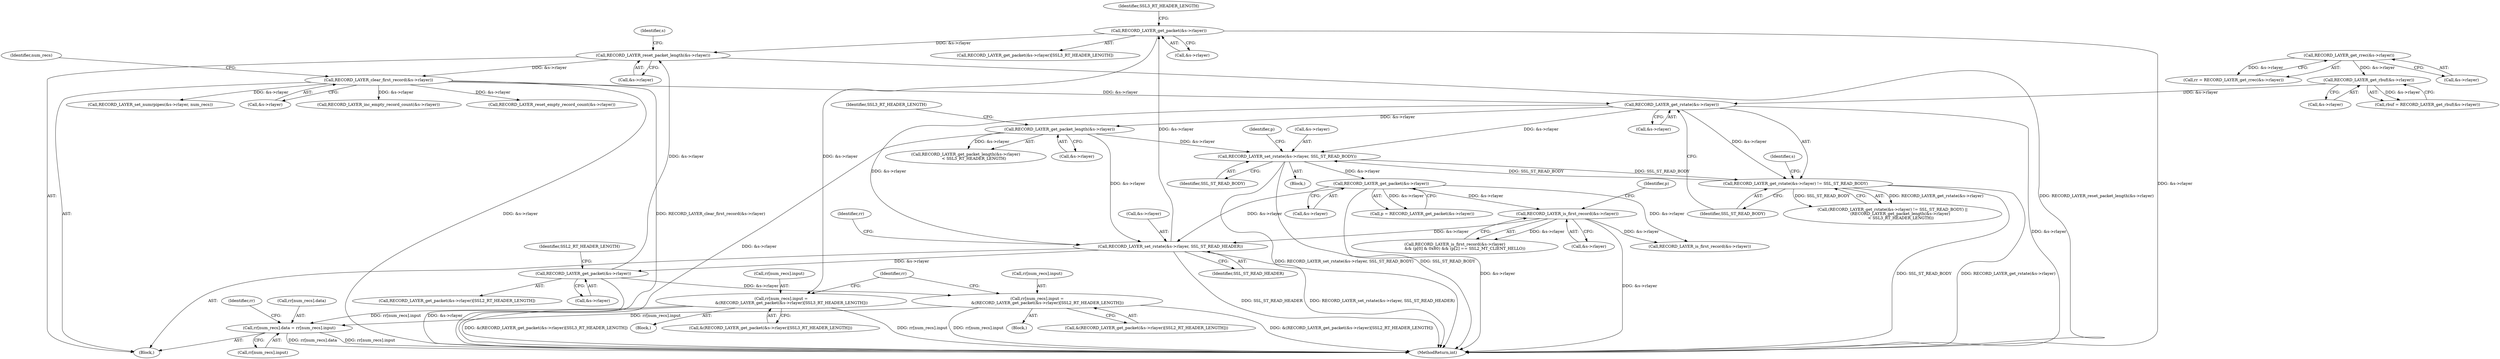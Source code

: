 digraph "0_openssl_4ad93618d26a3ea23d36ad5498ff4f59eff3a4d2_1@pointer" {
"1000665" [label="(Call,rr[num_recs].data = rr[num_recs].input)"];
"1000635" [label="(Call,rr[num_recs].input =\n                &(RECORD_LAYER_get_packet(&s->rlayer)[SSL3_RT_HEADER_LENGTH]))"];
"1000643" [label="(Call,RECORD_LAYER_get_packet(&s->rlayer))"];
"1000604" [label="(Call,RECORD_LAYER_set_rstate(&s->rlayer, SSL_ST_READ_HEADER))"];
"1000200" [label="(Call,RECORD_LAYER_get_rstate(&s->rlayer))"];
"1000701" [label="(Call,RECORD_LAYER_clear_first_record(&s->rlayer))"];
"1000696" [label="(Call,RECORD_LAYER_reset_packet_length(&s->rlayer))"];
"1000627" [label="(Call,RECORD_LAYER_get_packet(&s->rlayer))"];
"1000173" [label="(Call,RECORD_LAYER_get_rbuf(&s->rlayer))"];
"1000166" [label="(Call,RECORD_LAYER_get_rrec(&s->rlayer))"];
"1000253" [label="(Call,RECORD_LAYER_is_first_record(&s->rlayer))"];
"1000242" [label="(Call,RECORD_LAYER_get_packet(&s->rlayer))"];
"1000234" [label="(Call,RECORD_LAYER_set_rstate(&s->rlayer, SSL_ST_READ_BODY))"];
"1000207" [label="(Call,RECORD_LAYER_get_packet_length(&s->rlayer))"];
"1000199" [label="(Call,RECORD_LAYER_get_rstate(&s->rlayer) != SSL_ST_READ_BODY)"];
"1000619" [label="(Call,rr[num_recs].input =\n                &(RECORD_LAYER_get_packet(&s->rlayer)[SSL2_RT_HEADER_LENGTH]))"];
"1000605" [label="(Call,&s->rlayer)"];
"1000173" [label="(Call,RECORD_LAYER_get_rbuf(&s->rlayer))"];
"1000679" [label="(Identifier,rr)"];
"1000241" [label="(Identifier,p)"];
"1000653" [label="(Identifier,rr)"];
"1000254" [label="(Call,&s->rlayer)"];
"1000636" [label="(Call,rr[num_recs].input)"];
"1000696" [label="(Call,RECORD_LAYER_reset_packet_length(&s->rlayer))"];
"1000455" [label="(Call,RECORD_LAYER_is_first_record(&s->rlayer))"];
"1000239" [label="(Identifier,SSL_ST_READ_BODY)"];
"1000671" [label="(Call,rr[num_recs].input)"];
"1000626" [label="(Call,RECORD_LAYER_get_packet(&s->rlayer)[SSL2_RT_HEADER_LENGTH])"];
"1000641" [label="(Call,&(RECORD_LAYER_get_packet(&s->rlayer)[SSL3_RT_HEADER_LENGTH]))"];
"1000200" [label="(Call,RECORD_LAYER_get_rstate(&s->rlayer))"];
"1000627" [label="(Call,RECORD_LAYER_get_packet(&s->rlayer))"];
"1000252" [label="(Call,RECORD_LAYER_is_first_record(&s->rlayer)\n                && (p[0] & 0x80) && (p[2] == SSL2_MT_CLIENT_HELLO))"];
"1000210" [label="(Identifier,s)"];
"1000648" [label="(Identifier,SSL3_RT_HEADER_LENGTH)"];
"1000253" [label="(Call,RECORD_LAYER_is_first_record(&s->rlayer))"];
"1000642" [label="(Call,RECORD_LAYER_get_packet(&s->rlayer)[SSL3_RT_HEADER_LENGTH])"];
"1001153" [label="(Call,RECORD_LAYER_inc_empty_record_count(&s->rlayer))"];
"1000708" [label="(Identifier,num_recs)"];
"1001176" [label="(Call,RECORD_LAYER_reset_empty_record_count(&s->rlayer))"];
"1000632" [label="(Identifier,SSL2_RT_HEADER_LENGTH)"];
"1000166" [label="(Call,RECORD_LAYER_get_rrec(&s->rlayer))"];
"1000174" [label="(Call,&s->rlayer)"];
"1000164" [label="(Call,rr = RECORD_LAYER_get_rrec(&s->rlayer))"];
"1000212" [label="(Identifier,SSL3_RT_HEADER_LENGTH)"];
"1000198" [label="(Call,(RECORD_LAYER_get_rstate(&s->rlayer) != SSL_ST_READ_BODY) ||\n            (RECORD_LAYER_get_packet_length(&s->rlayer)\n             < SSL3_RT_HEADER_LENGTH))"];
"1000644" [label="(Call,&s->rlayer)"];
"1000261" [label="(Identifier,p)"];
"1001197" [label="(MethodReturn,int)"];
"1000604" [label="(Call,RECORD_LAYER_set_rstate(&s->rlayer, SSL_ST_READ_HEADER))"];
"1001181" [label="(Call,RECORD_LAYER_set_numrpipes(&s->rlayer, num_recs))"];
"1000171" [label="(Call,rbuf = RECORD_LAYER_get_rbuf(&s->rlayer))"];
"1000234" [label="(Call,RECORD_LAYER_set_rstate(&s->rlayer, SSL_ST_READ_BODY))"];
"1000240" [label="(Call,p = RECORD_LAYER_get_packet(&s->rlayer))"];
"1000704" [label="(Identifier,s)"];
"1000618" [label="(Block,)"];
"1000609" [label="(Identifier,SSL_ST_READ_HEADER)"];
"1000620" [label="(Call,rr[num_recs].input)"];
"1000205" [label="(Identifier,SSL_ST_READ_BODY)"];
"1000666" [label="(Call,rr[num_recs].data)"];
"1000201" [label="(Call,&s->rlayer)"];
"1000213" [label="(Block,)"];
"1000614" [label="(Identifier,rr)"];
"1000619" [label="(Call,rr[num_recs].input =\n                &(RECORD_LAYER_get_packet(&s->rlayer)[SSL2_RT_HEADER_LENGTH]))"];
"1000235" [label="(Call,&s->rlayer)"];
"1000242" [label="(Call,RECORD_LAYER_get_packet(&s->rlayer))"];
"1000625" [label="(Call,&(RECORD_LAYER_get_packet(&s->rlayer)[SSL2_RT_HEADER_LENGTH]))"];
"1000206" [label="(Call,RECORD_LAYER_get_packet_length(&s->rlayer)\n             < SSL3_RT_HEADER_LENGTH)"];
"1000196" [label="(Block,)"];
"1000635" [label="(Call,rr[num_recs].input =\n                &(RECORD_LAYER_get_packet(&s->rlayer)[SSL3_RT_HEADER_LENGTH]))"];
"1000243" [label="(Call,&s->rlayer)"];
"1000701" [label="(Call,RECORD_LAYER_clear_first_record(&s->rlayer))"];
"1000702" [label="(Call,&s->rlayer)"];
"1000665" [label="(Call,rr[num_recs].data = rr[num_recs].input)"];
"1000208" [label="(Call,&s->rlayer)"];
"1000634" [label="(Block,)"];
"1000643" [label="(Call,RECORD_LAYER_get_packet(&s->rlayer))"];
"1000628" [label="(Call,&s->rlayer)"];
"1000167" [label="(Call,&s->rlayer)"];
"1000697" [label="(Call,&s->rlayer)"];
"1000199" [label="(Call,RECORD_LAYER_get_rstate(&s->rlayer) != SSL_ST_READ_BODY)"];
"1000207" [label="(Call,RECORD_LAYER_get_packet_length(&s->rlayer))"];
"1000665" -> "1000196"  [label="AST: "];
"1000665" -> "1000671"  [label="CFG: "];
"1000666" -> "1000665"  [label="AST: "];
"1000671" -> "1000665"  [label="AST: "];
"1000679" -> "1000665"  [label="CFG: "];
"1000665" -> "1001197"  [label="DDG: rr[num_recs].input"];
"1000665" -> "1001197"  [label="DDG: rr[num_recs].data"];
"1000635" -> "1000665"  [label="DDG: rr[num_recs].input"];
"1000619" -> "1000665"  [label="DDG: rr[num_recs].input"];
"1000635" -> "1000634"  [label="AST: "];
"1000635" -> "1000641"  [label="CFG: "];
"1000636" -> "1000635"  [label="AST: "];
"1000641" -> "1000635"  [label="AST: "];
"1000653" -> "1000635"  [label="CFG: "];
"1000635" -> "1001197"  [label="DDG: &(RECORD_LAYER_get_packet(&s->rlayer)[SSL3_RT_HEADER_LENGTH])"];
"1000635" -> "1001197"  [label="DDG: rr[num_recs].input"];
"1000643" -> "1000635"  [label="DDG: &s->rlayer"];
"1000643" -> "1000642"  [label="AST: "];
"1000643" -> "1000644"  [label="CFG: "];
"1000644" -> "1000643"  [label="AST: "];
"1000648" -> "1000643"  [label="CFG: "];
"1000643" -> "1001197"  [label="DDG: &s->rlayer"];
"1000604" -> "1000643"  [label="DDG: &s->rlayer"];
"1000643" -> "1000696"  [label="DDG: &s->rlayer"];
"1000604" -> "1000196"  [label="AST: "];
"1000604" -> "1000609"  [label="CFG: "];
"1000605" -> "1000604"  [label="AST: "];
"1000609" -> "1000604"  [label="AST: "];
"1000614" -> "1000604"  [label="CFG: "];
"1000604" -> "1001197"  [label="DDG: RECORD_LAYER_set_rstate(&s->rlayer, SSL_ST_READ_HEADER)"];
"1000604" -> "1001197"  [label="DDG: SSL_ST_READ_HEADER"];
"1000200" -> "1000604"  [label="DDG: &s->rlayer"];
"1000253" -> "1000604"  [label="DDG: &s->rlayer"];
"1000207" -> "1000604"  [label="DDG: &s->rlayer"];
"1000242" -> "1000604"  [label="DDG: &s->rlayer"];
"1000604" -> "1000627"  [label="DDG: &s->rlayer"];
"1000200" -> "1000199"  [label="AST: "];
"1000200" -> "1000201"  [label="CFG: "];
"1000201" -> "1000200"  [label="AST: "];
"1000205" -> "1000200"  [label="CFG: "];
"1000200" -> "1001197"  [label="DDG: &s->rlayer"];
"1000200" -> "1000199"  [label="DDG: &s->rlayer"];
"1000701" -> "1000200"  [label="DDG: &s->rlayer"];
"1000173" -> "1000200"  [label="DDG: &s->rlayer"];
"1000200" -> "1000207"  [label="DDG: &s->rlayer"];
"1000200" -> "1000234"  [label="DDG: &s->rlayer"];
"1000701" -> "1000196"  [label="AST: "];
"1000701" -> "1000702"  [label="CFG: "];
"1000702" -> "1000701"  [label="AST: "];
"1000708" -> "1000701"  [label="CFG: "];
"1000701" -> "1001197"  [label="DDG: RECORD_LAYER_clear_first_record(&s->rlayer)"];
"1000701" -> "1001197"  [label="DDG: &s->rlayer"];
"1000696" -> "1000701"  [label="DDG: &s->rlayer"];
"1000701" -> "1001153"  [label="DDG: &s->rlayer"];
"1000701" -> "1001176"  [label="DDG: &s->rlayer"];
"1000701" -> "1001181"  [label="DDG: &s->rlayer"];
"1000696" -> "1000196"  [label="AST: "];
"1000696" -> "1000697"  [label="CFG: "];
"1000697" -> "1000696"  [label="AST: "];
"1000704" -> "1000696"  [label="CFG: "];
"1000696" -> "1001197"  [label="DDG: RECORD_LAYER_reset_packet_length(&s->rlayer)"];
"1000627" -> "1000696"  [label="DDG: &s->rlayer"];
"1000627" -> "1000626"  [label="AST: "];
"1000627" -> "1000628"  [label="CFG: "];
"1000628" -> "1000627"  [label="AST: "];
"1000632" -> "1000627"  [label="CFG: "];
"1000627" -> "1001197"  [label="DDG: &s->rlayer"];
"1000627" -> "1000619"  [label="DDG: &s->rlayer"];
"1000173" -> "1000171"  [label="AST: "];
"1000173" -> "1000174"  [label="CFG: "];
"1000174" -> "1000173"  [label="AST: "];
"1000171" -> "1000173"  [label="CFG: "];
"1000173" -> "1000171"  [label="DDG: &s->rlayer"];
"1000166" -> "1000173"  [label="DDG: &s->rlayer"];
"1000166" -> "1000164"  [label="AST: "];
"1000166" -> "1000167"  [label="CFG: "];
"1000167" -> "1000166"  [label="AST: "];
"1000164" -> "1000166"  [label="CFG: "];
"1000166" -> "1000164"  [label="DDG: &s->rlayer"];
"1000253" -> "1000252"  [label="AST: "];
"1000253" -> "1000254"  [label="CFG: "];
"1000254" -> "1000253"  [label="AST: "];
"1000261" -> "1000253"  [label="CFG: "];
"1000252" -> "1000253"  [label="CFG: "];
"1000253" -> "1001197"  [label="DDG: &s->rlayer"];
"1000253" -> "1000252"  [label="DDG: &s->rlayer"];
"1000242" -> "1000253"  [label="DDG: &s->rlayer"];
"1000253" -> "1000455"  [label="DDG: &s->rlayer"];
"1000242" -> "1000240"  [label="AST: "];
"1000242" -> "1000243"  [label="CFG: "];
"1000243" -> "1000242"  [label="AST: "];
"1000240" -> "1000242"  [label="CFG: "];
"1000242" -> "1001197"  [label="DDG: &s->rlayer"];
"1000242" -> "1000240"  [label="DDG: &s->rlayer"];
"1000234" -> "1000242"  [label="DDG: &s->rlayer"];
"1000242" -> "1000455"  [label="DDG: &s->rlayer"];
"1000234" -> "1000213"  [label="AST: "];
"1000234" -> "1000239"  [label="CFG: "];
"1000235" -> "1000234"  [label="AST: "];
"1000239" -> "1000234"  [label="AST: "];
"1000241" -> "1000234"  [label="CFG: "];
"1000234" -> "1001197"  [label="DDG: SSL_ST_READ_BODY"];
"1000234" -> "1001197"  [label="DDG: RECORD_LAYER_set_rstate(&s->rlayer, SSL_ST_READ_BODY)"];
"1000234" -> "1000199"  [label="DDG: SSL_ST_READ_BODY"];
"1000207" -> "1000234"  [label="DDG: &s->rlayer"];
"1000199" -> "1000234"  [label="DDG: SSL_ST_READ_BODY"];
"1000207" -> "1000206"  [label="AST: "];
"1000207" -> "1000208"  [label="CFG: "];
"1000208" -> "1000207"  [label="AST: "];
"1000212" -> "1000207"  [label="CFG: "];
"1000207" -> "1001197"  [label="DDG: &s->rlayer"];
"1000207" -> "1000206"  [label="DDG: &s->rlayer"];
"1000199" -> "1000198"  [label="AST: "];
"1000199" -> "1000205"  [label="CFG: "];
"1000205" -> "1000199"  [label="AST: "];
"1000210" -> "1000199"  [label="CFG: "];
"1000198" -> "1000199"  [label="CFG: "];
"1000199" -> "1001197"  [label="DDG: RECORD_LAYER_get_rstate(&s->rlayer)"];
"1000199" -> "1001197"  [label="DDG: SSL_ST_READ_BODY"];
"1000199" -> "1000198"  [label="DDG: RECORD_LAYER_get_rstate(&s->rlayer)"];
"1000199" -> "1000198"  [label="DDG: SSL_ST_READ_BODY"];
"1000619" -> "1000618"  [label="AST: "];
"1000619" -> "1000625"  [label="CFG: "];
"1000620" -> "1000619"  [label="AST: "];
"1000625" -> "1000619"  [label="AST: "];
"1000653" -> "1000619"  [label="CFG: "];
"1000619" -> "1001197"  [label="DDG: &(RECORD_LAYER_get_packet(&s->rlayer)[SSL2_RT_HEADER_LENGTH])"];
"1000619" -> "1001197"  [label="DDG: rr[num_recs].input"];
}
